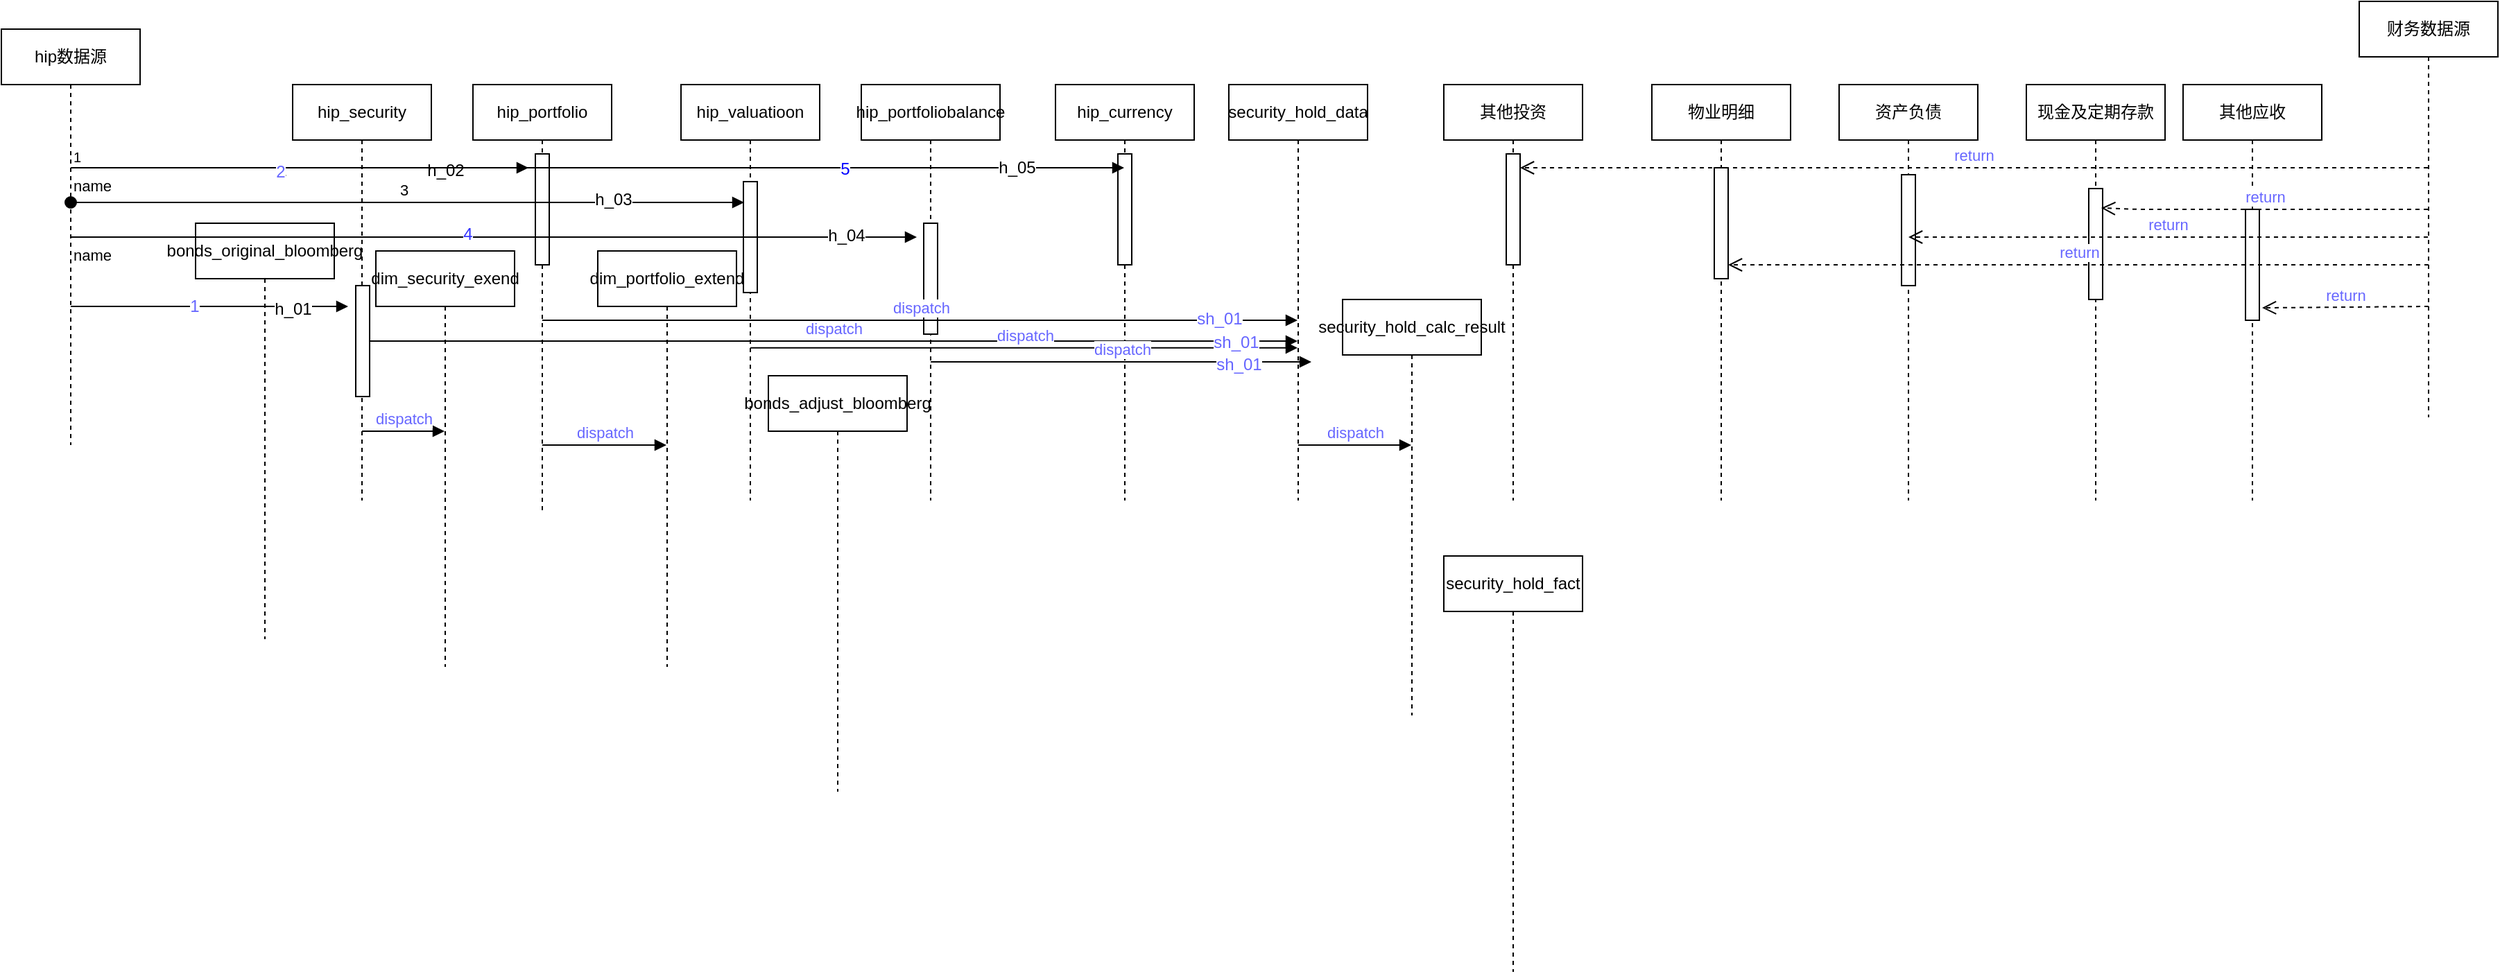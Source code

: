 <mxfile version="10.6.7" type="github"><diagram id="uT3CLybLZjLQZRfeTOW8" name="Page-1"><mxGraphModel dx="2221" dy="765" grid="1" gridSize="10" guides="1" tooltips="1" connect="1" arrows="1" fold="1" page="1" pageScale="1" pageWidth="827" pageHeight="1169" math="0" shadow="0"><root><mxCell id="0"/><mxCell id="1" parent="0"/><mxCell id="I_hjx8SIUlTRmeIp3hHr-35" value="hip_security" style="shape=umlLifeline;perimeter=lifelinePerimeter;whiteSpace=wrap;html=1;container=1;collapsible=0;recursiveResize=0;outlineConnect=0;" parent="1" vertex="1"><mxGeometry x="20" y="80" width="100" height="300" as="geometry"/></mxCell><mxCell id="xkbOIXx2KpeVw_-usp2e-5" value="" style="html=1;points=[];perimeter=orthogonalPerimeter;" parent="I_hjx8SIUlTRmeIp3hHr-35" vertex="1"><mxGeometry x="45.5" y="145" width="10" height="80" as="geometry"/></mxCell><mxCell id="I_hjx8SIUlTRmeIp3hHr-40" value="bonds_adjust_bloomberg" style="shape=umlLifeline;perimeter=lifelinePerimeter;whiteSpace=wrap;html=1;container=1;collapsible=0;recursiveResize=0;outlineConnect=0;" parent="1" vertex="1"><mxGeometry x="363" y="290" width="100" height="300" as="geometry"/></mxCell><mxCell id="I_hjx8SIUlTRmeIp3hHr-41" value="其他投资" style="shape=umlLifeline;perimeter=lifelinePerimeter;whiteSpace=wrap;html=1;container=1;collapsible=0;recursiveResize=0;outlineConnect=0;" parent="1" vertex="1"><mxGeometry x="850" y="80" width="100" height="300" as="geometry"/></mxCell><mxCell id="-6rBEY7QaX1mFlBrEW5k-1" value="" style="html=1;points=[];perimeter=orthogonalPerimeter;fontColor=#6666FF;" vertex="1" parent="I_hjx8SIUlTRmeIp3hHr-41"><mxGeometry x="45" y="50" width="10" height="80" as="geometry"/></mxCell><mxCell id="I_hjx8SIUlTRmeIp3hHr-42" value="hip_currency" style="shape=umlLifeline;perimeter=lifelinePerimeter;whiteSpace=wrap;html=1;container=1;collapsible=0;recursiveResize=0;outlineConnect=0;" parent="1" vertex="1"><mxGeometry x="570" y="80" width="100" height="300" as="geometry"/></mxCell><mxCell id="xkbOIXx2KpeVw_-usp2e-34" value="" style="html=1;points=[];perimeter=orthogonalPerimeter;" parent="I_hjx8SIUlTRmeIp3hHr-42" vertex="1"><mxGeometry x="45" y="50" width="10" height="80" as="geometry"/></mxCell><mxCell id="I_hjx8SIUlTRmeIp3hHr-43" value="hip_portfolio" style="shape=umlLifeline;perimeter=lifelinePerimeter;whiteSpace=wrap;html=1;container=1;collapsible=0;recursiveResize=0;outlineConnect=0;" parent="1" vertex="1"><mxGeometry x="150" y="80" width="100" height="310" as="geometry"/></mxCell><mxCell id="I_hjx8SIUlTRmeIp3hHr-44" value="hip_valuatioon" style="shape=umlLifeline;perimeter=lifelinePerimeter;whiteSpace=wrap;html=1;container=1;collapsible=0;recursiveResize=0;outlineConnect=0;" parent="1" vertex="1"><mxGeometry x="300" y="80" width="100" height="300" as="geometry"/></mxCell><mxCell id="xkbOIXx2KpeVw_-usp2e-10" value="" style="html=1;points=[];perimeter=orthogonalPerimeter;" parent="I_hjx8SIUlTRmeIp3hHr-44" vertex="1"><mxGeometry x="45" y="70" width="10" height="80" as="geometry"/></mxCell><mxCell id="I_hjx8SIUlTRmeIp3hHr-45" value="security_hold_fact" style="shape=umlLifeline;perimeter=lifelinePerimeter;whiteSpace=wrap;html=1;container=1;collapsible=0;recursiveResize=0;outlineConnect=0;" parent="1" vertex="1"><mxGeometry x="850" y="420" width="100" height="300" as="geometry"/></mxCell><mxCell id="I_hjx8SIUlTRmeIp3hHr-46" value="security_hold_data" style="shape=umlLifeline;perimeter=lifelinePerimeter;whiteSpace=wrap;html=1;container=1;collapsible=0;recursiveResize=0;outlineConnect=0;" parent="1" vertex="1"><mxGeometry x="695" y="80" width="100" height="300" as="geometry"/></mxCell><mxCell id="I_hjx8SIUlTRmeIp3hHr-47" value="现金及定期存款" style="shape=umlLifeline;perimeter=lifelinePerimeter;whiteSpace=wrap;html=1;container=1;collapsible=0;recursiveResize=0;outlineConnect=0;" parent="1" vertex="1"><mxGeometry x="1270" y="80" width="100" height="300" as="geometry"/></mxCell><mxCell id="-6rBEY7QaX1mFlBrEW5k-6" value="" style="html=1;points=[];perimeter=orthogonalPerimeter;fontColor=#6666FF;" vertex="1" parent="I_hjx8SIUlTRmeIp3hHr-47"><mxGeometry x="45" y="75" width="10" height="80" as="geometry"/></mxCell><mxCell id="I_hjx8SIUlTRmeIp3hHr-48" value="dim_portfolio_extend" style="shape=umlLifeline;perimeter=lifelinePerimeter;whiteSpace=wrap;html=1;container=1;collapsible=0;recursiveResize=0;outlineConnect=0;" parent="1" vertex="1"><mxGeometry x="240" y="200" width="100" height="300" as="geometry"/></mxCell><mxCell id="I_hjx8SIUlTRmeIp3hHr-50" value="dim_security_exend" style="shape=umlLifeline;perimeter=lifelinePerimeter;whiteSpace=wrap;html=1;container=1;collapsible=0;recursiveResize=0;outlineConnect=0;" parent="1" vertex="1"><mxGeometry x="80" y="200" width="100" height="300" as="geometry"/></mxCell><mxCell id="I_hjx8SIUlTRmeIp3hHr-51" value="security_hold_calc_result" style="shape=umlLifeline;perimeter=lifelinePerimeter;whiteSpace=wrap;html=1;container=1;collapsible=0;recursiveResize=0;outlineConnect=0;" parent="1" vertex="1"><mxGeometry x="777" y="235" width="100" height="300" as="geometry"/></mxCell><mxCell id="I_hjx8SIUlTRmeIp3hHr-57" value="物业明细" style="shape=umlLifeline;perimeter=lifelinePerimeter;whiteSpace=wrap;html=1;container=1;collapsible=0;recursiveResize=0;outlineConnect=0;" parent="1" vertex="1"><mxGeometry x="1000" y="80" width="100" height="300" as="geometry"/></mxCell><mxCell id="-6rBEY7QaX1mFlBrEW5k-4" value="" style="html=1;points=[];perimeter=orthogonalPerimeter;fontColor=#6666FF;" vertex="1" parent="I_hjx8SIUlTRmeIp3hHr-57"><mxGeometry x="45" y="60" width="10" height="80" as="geometry"/></mxCell><mxCell id="I_hjx8SIUlTRmeIp3hHr-59" value="其他应收" style="shape=umlLifeline;perimeter=lifelinePerimeter;whiteSpace=wrap;html=1;container=1;collapsible=0;recursiveResize=0;outlineConnect=0;" parent="1" vertex="1"><mxGeometry x="1383" y="80" width="100" height="300" as="geometry"/></mxCell><mxCell id="-6rBEY7QaX1mFlBrEW5k-7" value="" style="html=1;points=[];perimeter=orthogonalPerimeter;fontColor=#6666FF;" vertex="1" parent="I_hjx8SIUlTRmeIp3hHr-59"><mxGeometry x="45" y="90" width="10" height="80" as="geometry"/></mxCell><mxCell id="I_hjx8SIUlTRmeIp3hHr-60" value="资产负债" style="shape=umlLifeline;perimeter=lifelinePerimeter;whiteSpace=wrap;html=1;container=1;collapsible=0;recursiveResize=0;outlineConnect=0;" parent="1" vertex="1"><mxGeometry x="1135" y="80" width="100" height="300" as="geometry"/></mxCell><mxCell id="-6rBEY7QaX1mFlBrEW5k-5" value="" style="html=1;points=[];perimeter=orthogonalPerimeter;fontColor=#6666FF;" vertex="1" parent="I_hjx8SIUlTRmeIp3hHr-60"><mxGeometry x="45" y="65" width="10" height="80" as="geometry"/></mxCell><mxCell id="I_hjx8SIUlTRmeIp3hHr-49" value="hip_portfoliobalance" style="shape=umlLifeline;perimeter=lifelinePerimeter;whiteSpace=wrap;html=1;container=1;collapsible=0;recursiveResize=0;outlineConnect=0;" parent="1" vertex="1"><mxGeometry x="430" y="80" width="100" height="300" as="geometry"/></mxCell><mxCell id="xkbOIXx2KpeVw_-usp2e-21" value="" style="html=1;points=[];perimeter=orthogonalPerimeter;" parent="I_hjx8SIUlTRmeIp3hHr-49" vertex="1"><mxGeometry x="45" y="100" width="10" height="80" as="geometry"/></mxCell><mxCell id="I_hjx8SIUlTRmeIp3hHr-56" value="bonds_original_bloomberg" style="shape=umlLifeline;perimeter=lifelinePerimeter;whiteSpace=wrap;html=1;container=1;collapsible=0;recursiveResize=0;outlineConnect=0;" parent="1" vertex="1"><mxGeometry x="-50" y="180" width="100" height="300" as="geometry"/></mxCell><mxCell id="xkbOIXx2KpeVw_-usp2e-2" value="hip数据源" style="shape=umlLifeline;perimeter=lifelinePerimeter;whiteSpace=wrap;html=1;container=1;collapsible=0;recursiveResize=0;outlineConnect=0;" parent="1" vertex="1"><mxGeometry x="-190" y="40" width="100" height="300" as="geometry"/></mxCell><mxCell id="xkbOIXx2KpeVw_-usp2e-15" value="" style="html=1;verticalAlign=bottom;endArrow=block;" parent="xkbOIXx2KpeVw_-usp2e-2" edge="1"><mxGeometry width="80" relative="1" as="geometry"><mxPoint x="50" y="100" as="sourcePoint"/><mxPoint x="380" y="100" as="targetPoint"/></mxGeometry></mxCell><mxCell id="xkbOIXx2KpeVw_-usp2e-16" value="h_02" style="text;html=1;resizable=0;points=[];align=center;verticalAlign=middle;labelBackgroundColor=#ffffff;" parent="xkbOIXx2KpeVw_-usp2e-15" vertex="1" connectable="0"><mxGeometry x="0.636" y="-2" relative="1" as="geometry"><mxPoint as="offset"/></mxGeometry></mxCell><mxCell id="xkbOIXx2KpeVw_-usp2e-29" value="2" style="text;html=1;resizable=0;points=[];align=center;verticalAlign=middle;labelBackgroundColor=#ffffff;" parent="xkbOIXx2KpeVw_-usp2e-15" vertex="1" connectable="0"><mxGeometry x="-0.079" y="-2" relative="1" as="geometry"><mxPoint as="offset"/></mxGeometry></mxCell><mxCell id="xkbOIXx2KpeVw_-usp2e-8" value="" style="html=1;points=[];perimeter=orthogonalPerimeter;" parent="1" vertex="1"><mxGeometry x="195" y="130" width="10" height="80" as="geometry"/></mxCell><mxCell id="xkbOIXx2KpeVw_-usp2e-11" value="3" style="html=1;verticalAlign=bottom;startArrow=oval;endArrow=block;startSize=8;" parent="1" edge="1"><mxGeometry x="-0.011" relative="1" as="geometry"><mxPoint x="-140" y="165" as="sourcePoint"/><mxPoint x="345.5" y="165" as="targetPoint"/><Array as="points"/><mxPoint as="offset"/></mxGeometry></mxCell><mxCell id="xkbOIXx2KpeVw_-usp2e-13" value="h_03" style="text;html=1;resizable=0;points=[];align=center;verticalAlign=middle;labelBackgroundColor=#ffffff;" parent="xkbOIXx2KpeVw_-usp2e-11" vertex="1" connectable="0"><mxGeometry x="0.609" y="2" relative="1" as="geometry"><mxPoint as="offset"/></mxGeometry></mxCell><mxCell id="xkbOIXx2KpeVw_-usp2e-19" value="" style="html=1;verticalAlign=bottom;endArrow=block;" parent="1" source="xkbOIXx2KpeVw_-usp2e-2" edge="1"><mxGeometry width="80" relative="1" as="geometry"><mxPoint x="-190" y="710" as="sourcePoint"/><mxPoint x="60" y="240" as="targetPoint"/></mxGeometry></mxCell><mxCell id="xkbOIXx2KpeVw_-usp2e-20" value="h_01" style="text;html=1;resizable=0;points=[];align=center;verticalAlign=middle;labelBackgroundColor=#ffffff;" parent="xkbOIXx2KpeVw_-usp2e-19" vertex="1" connectable="0"><mxGeometry x="0.601" y="-2" relative="1" as="geometry"><mxPoint as="offset"/></mxGeometry></mxCell><mxCell id="xkbOIXx2KpeVw_-usp2e-28" value="1" style="text;html=1;resizable=0;points=[];align=center;verticalAlign=middle;labelBackgroundColor=#ffffff;fontColor=#6666FF;" parent="xkbOIXx2KpeVw_-usp2e-19" vertex="1" connectable="0"><mxGeometry x="-0.127" relative="1" as="geometry"><mxPoint x="1" as="offset"/></mxGeometry></mxCell><mxCell id="xkbOIXx2KpeVw_-usp2e-24" value="name" style="endArrow=block;endFill=1;html=1;edgeStyle=orthogonalEdgeStyle;align=left;verticalAlign=top;" parent="1" source="xkbOIXx2KpeVw_-usp2e-2" edge="1"><mxGeometry x="-1" relative="1" as="geometry"><mxPoint x="-190" y="710" as="sourcePoint"/><mxPoint x="470" y="190" as="targetPoint"/></mxGeometry></mxCell><mxCell id="xkbOIXx2KpeVw_-usp2e-25" value="" style="resizable=0;html=1;align=left;verticalAlign=bottom;labelBackgroundColor=#ffffff;fontSize=10;" parent="xkbOIXx2KpeVw_-usp2e-24" connectable="0" vertex="1"><mxGeometry x="-1" relative="1" as="geometry"/></mxCell><mxCell id="xkbOIXx2KpeVw_-usp2e-26" value="h_04" style="text;html=1;resizable=0;points=[];align=center;verticalAlign=middle;labelBackgroundColor=#ffffff;" parent="xkbOIXx2KpeVw_-usp2e-24" vertex="1" connectable="0"><mxGeometry x="0.83" y="1" relative="1" as="geometry"><mxPoint x="1" as="offset"/></mxGeometry></mxCell><mxCell id="xkbOIXx2KpeVw_-usp2e-31" value="4" style="text;html=1;resizable=0;points=[];align=center;verticalAlign=middle;labelBackgroundColor=#ffffff;fontColor=#3333FF;" parent="xkbOIXx2KpeVw_-usp2e-24" vertex="1" connectable="0"><mxGeometry x="-0.068" y="2" relative="1" as="geometry"><mxPoint x="1" as="offset"/></mxGeometry></mxCell><mxCell id="xkbOIXx2KpeVw_-usp2e-32" value="name" style="endArrow=block;endFill=1;html=1;edgeStyle=orthogonalEdgeStyle;align=left;verticalAlign=top;" parent="1" source="xkbOIXx2KpeVw_-usp2e-2" target="I_hjx8SIUlTRmeIp3hHr-42" edge="1"><mxGeometry x="-1" relative="1" as="geometry"><mxPoint x="-190" y="710" as="sourcePoint"/><mxPoint x="-30" y="710" as="targetPoint"/><Array as="points"><mxPoint x="-60" y="140"/><mxPoint x="-60" y="140"/></Array></mxGeometry></mxCell><mxCell id="xkbOIXx2KpeVw_-usp2e-33" value="1" style="resizable=0;html=1;align=left;verticalAlign=bottom;labelBackgroundColor=#ffffff;fontSize=10;" parent="xkbOIXx2KpeVw_-usp2e-32" connectable="0" vertex="1"><mxGeometry x="-1" relative="1" as="geometry"/></mxCell><mxCell id="xkbOIXx2KpeVw_-usp2e-35" value="h_05" style="text;html=1;resizable=0;points=[];align=center;verticalAlign=middle;labelBackgroundColor=#ffffff;" parent="xkbOIXx2KpeVw_-usp2e-32" vertex="1" connectable="0"><mxGeometry x="0.796" relative="1" as="geometry"><mxPoint as="offset"/></mxGeometry></mxCell><mxCell id="xkbOIXx2KpeVw_-usp2e-36" value="5" style="text;html=1;resizable=0;points=[];align=center;verticalAlign=middle;labelBackgroundColor=#ffffff;fontColor=#0000FF;" parent="xkbOIXx2KpeVw_-usp2e-32" vertex="1" connectable="0"><mxGeometry x="0.467" y="-1" relative="1" as="geometry"><mxPoint x="1" as="offset"/></mxGeometry></mxCell><mxCell id="xkbOIXx2KpeVw_-usp2e-37" value="2" style="text;html=1;resizable=0;points=[];align=center;verticalAlign=middle;labelBackgroundColor=#ffffff;fontColor=#6666FF;" parent="xkbOIXx2KpeVw_-usp2e-32" vertex="1" connectable="0"><mxGeometry x="-0.604" y="-3" relative="1" as="geometry"><mxPoint as="offset"/></mxGeometry></mxCell><mxCell id="xkbOIXx2KpeVw_-usp2e-38" value="dispatch" style="html=1;verticalAlign=bottom;endArrow=block;fontColor=#6666FF;" parent="1" source="xkbOIXx2KpeVw_-usp2e-5" target="I_hjx8SIUlTRmeIp3hHr-46" edge="1"><mxGeometry width="80" relative="1" as="geometry"><mxPoint x="-190" y="710" as="sourcePoint"/><mxPoint x="-110" y="710" as="targetPoint"/></mxGeometry></mxCell><mxCell id="xkbOIXx2KpeVw_-usp2e-39" value="dispatch" style="html=1;verticalAlign=bottom;endArrow=block;fontColor=#6666FF;" parent="1" target="I_hjx8SIUlTRmeIp3hHr-46" edge="1"><mxGeometry width="80" relative="1" as="geometry"><mxPoint x="200" y="250" as="sourcePoint"/><mxPoint x="-110" y="710" as="targetPoint"/></mxGeometry></mxCell><mxCell id="xkbOIXx2KpeVw_-usp2e-42" value="sh_01" style="text;html=1;resizable=0;points=[];align=center;verticalAlign=middle;labelBackgroundColor=#ffffff;fontColor=#6666FF;" parent="xkbOIXx2KpeVw_-usp2e-39" vertex="1" connectable="0"><mxGeometry x="0.792" y="1" relative="1" as="geometry"><mxPoint as="offset"/></mxGeometry></mxCell><mxCell id="xkbOIXx2KpeVw_-usp2e-40" value="dispatch" style="html=1;verticalAlign=bottom;endArrow=block;fontColor=#6666FF;exitX=0.5;exitY=0.633;exitDx=0;exitDy=0;exitPerimeter=0;" parent="1" source="I_hjx8SIUlTRmeIp3hHr-44" target="I_hjx8SIUlTRmeIp3hHr-46" edge="1"><mxGeometry width="80" relative="1" as="geometry"><mxPoint x="-190" y="710" as="sourcePoint"/><mxPoint x="-110" y="710" as="targetPoint"/></mxGeometry></mxCell><mxCell id="xkbOIXx2KpeVw_-usp2e-43" value="sh_01" style="text;html=1;resizable=0;points=[];align=center;verticalAlign=middle;labelBackgroundColor=#ffffff;fontColor=#6666FF;" parent="xkbOIXx2KpeVw_-usp2e-40" vertex="1" connectable="0"><mxGeometry x="0.774" y="4" relative="1" as="geometry"><mxPoint as="offset"/></mxGeometry></mxCell><mxCell id="xkbOIXx2KpeVw_-usp2e-41" value="dispatch" style="html=1;verticalAlign=bottom;endArrow=block;fontColor=#6666FF;" parent="1" source="I_hjx8SIUlTRmeIp3hHr-49" edge="1"><mxGeometry width="80" relative="1" as="geometry"><mxPoint x="360" y="280" as="sourcePoint"/><mxPoint x="754.5" y="280" as="targetPoint"/></mxGeometry></mxCell><mxCell id="xkbOIXx2KpeVw_-usp2e-44" value="sh_01" style="text;html=1;resizable=0;points=[];align=center;verticalAlign=middle;labelBackgroundColor=#ffffff;fontColor=#6666FF;" parent="xkbOIXx2KpeVw_-usp2e-41" vertex="1" connectable="0"><mxGeometry x="0.618" y="-2" relative="1" as="geometry"><mxPoint as="offset"/></mxGeometry></mxCell><mxCell id="xkbOIXx2KpeVw_-usp2e-45" value="dispatch" style="html=1;verticalAlign=bottom;endArrow=block;fontColor=#6666FF;" parent="1" source="I_hjx8SIUlTRmeIp3hHr-35" target="I_hjx8SIUlTRmeIp3hHr-50" edge="1"><mxGeometry width="80" relative="1" as="geometry"><mxPoint x="-190" y="710" as="sourcePoint"/><mxPoint x="-110" y="710" as="targetPoint"/><Array as="points"><mxPoint x="100" y="330"/></Array></mxGeometry></mxCell><mxCell id="xkbOIXx2KpeVw_-usp2e-46" value="dispatch" style="html=1;verticalAlign=bottom;endArrow=block;fontColor=#6666FF;" parent="1" target="I_hjx8SIUlTRmeIp3hHr-48" edge="1"><mxGeometry width="80" relative="1" as="geometry"><mxPoint x="200" y="340" as="sourcePoint"/><mxPoint x="139.5" y="340" as="targetPoint"/><Array as="points"/></mxGeometry></mxCell><mxCell id="xkbOIXx2KpeVw_-usp2e-47" value="dispatch" style="html=1;verticalAlign=bottom;endArrow=block;fontColor=#6666FF;" parent="1" source="I_hjx8SIUlTRmeIp3hHr-46" target="I_hjx8SIUlTRmeIp3hHr-51" edge="1"><mxGeometry width="80" relative="1" as="geometry"><mxPoint x="-190" y="770" as="sourcePoint"/><mxPoint x="-110" y="770" as="targetPoint"/><Array as="points"><mxPoint x="770" y="340"/><mxPoint x="780" y="340"/></Array></mxGeometry></mxCell><mxCell id="xkbOIXx2KpeVw_-usp2e-48" value="财务数据源" style="shape=umlLifeline;perimeter=lifelinePerimeter;whiteSpace=wrap;html=1;container=1;collapsible=0;recursiveResize=0;outlineConnect=0;" parent="1" vertex="1"><mxGeometry x="1510" y="20" width="100" height="300" as="geometry"/></mxCell><mxCell id="-6rBEY7QaX1mFlBrEW5k-8" value="return" style="html=1;verticalAlign=bottom;endArrow=open;dashed=1;endSize=8;fontColor=#6666FF;" edge="1" parent="1" source="xkbOIXx2KpeVw_-usp2e-48" target="-6rBEY7QaX1mFlBrEW5k-1"><mxGeometry relative="1" as="geometry"><mxPoint x="330" y="740" as="sourcePoint"/><mxPoint x="250" y="740" as="targetPoint"/><Array as="points"><mxPoint x="1250" y="140"/></Array></mxGeometry></mxCell><mxCell id="-6rBEY7QaX1mFlBrEW5k-10" value="return" style="html=1;verticalAlign=bottom;endArrow=open;dashed=1;endSize=8;fontColor=#6666FF;entryX=0.9;entryY=0.175;entryDx=0;entryDy=0;entryPerimeter=0;" edge="1" parent="1" source="xkbOIXx2KpeVw_-usp2e-48" target="-6rBEY7QaX1mFlBrEW5k-6"><mxGeometry relative="1" as="geometry"><mxPoint x="1579.5" y="160" as="sourcePoint"/><mxPoint x="925" y="160" as="targetPoint"/><Array as="points"><mxPoint x="1420" y="170"/><mxPoint x="1350" y="170"/></Array></mxGeometry></mxCell><mxCell id="-6rBEY7QaX1mFlBrEW5k-11" value="return" style="html=1;verticalAlign=bottom;endArrow=open;dashed=1;endSize=8;fontColor=#6666FF;" edge="1" parent="1" source="xkbOIXx2KpeVw_-usp2e-48" target="I_hjx8SIUlTRmeIp3hHr-60"><mxGeometry relative="1" as="geometry"><mxPoint x="1589.5" y="170" as="sourcePoint"/><mxPoint x="1192" y="187" as="targetPoint"/><Array as="points"><mxPoint x="1270" y="190"/></Array></mxGeometry></mxCell><mxCell id="-6rBEY7QaX1mFlBrEW5k-12" value="return" style="html=1;verticalAlign=bottom;endArrow=open;dashed=1;endSize=8;fontColor=#6666FF;" edge="1" parent="1" target="-6rBEY7QaX1mFlBrEW5k-4"><mxGeometry relative="1" as="geometry"><mxPoint x="1560" y="210" as="sourcePoint"/><mxPoint x="945" y="180" as="targetPoint"/><Array as="points"><mxPoint x="1290" y="210"/></Array></mxGeometry></mxCell><mxCell id="-6rBEY7QaX1mFlBrEW5k-13" value="return" style="html=1;verticalAlign=bottom;endArrow=open;dashed=1;endSize=8;fontColor=#6666FF;entryX=1.2;entryY=0.888;entryDx=0;entryDy=0;entryPerimeter=0;" edge="1" parent="1" target="-6rBEY7QaX1mFlBrEW5k-7"><mxGeometry relative="1" as="geometry"><mxPoint x="1560" y="240" as="sourcePoint"/><mxPoint x="955" y="190" as="targetPoint"/><Array as="points"/></mxGeometry></mxCell></root></mxGraphModel></diagram></mxfile>